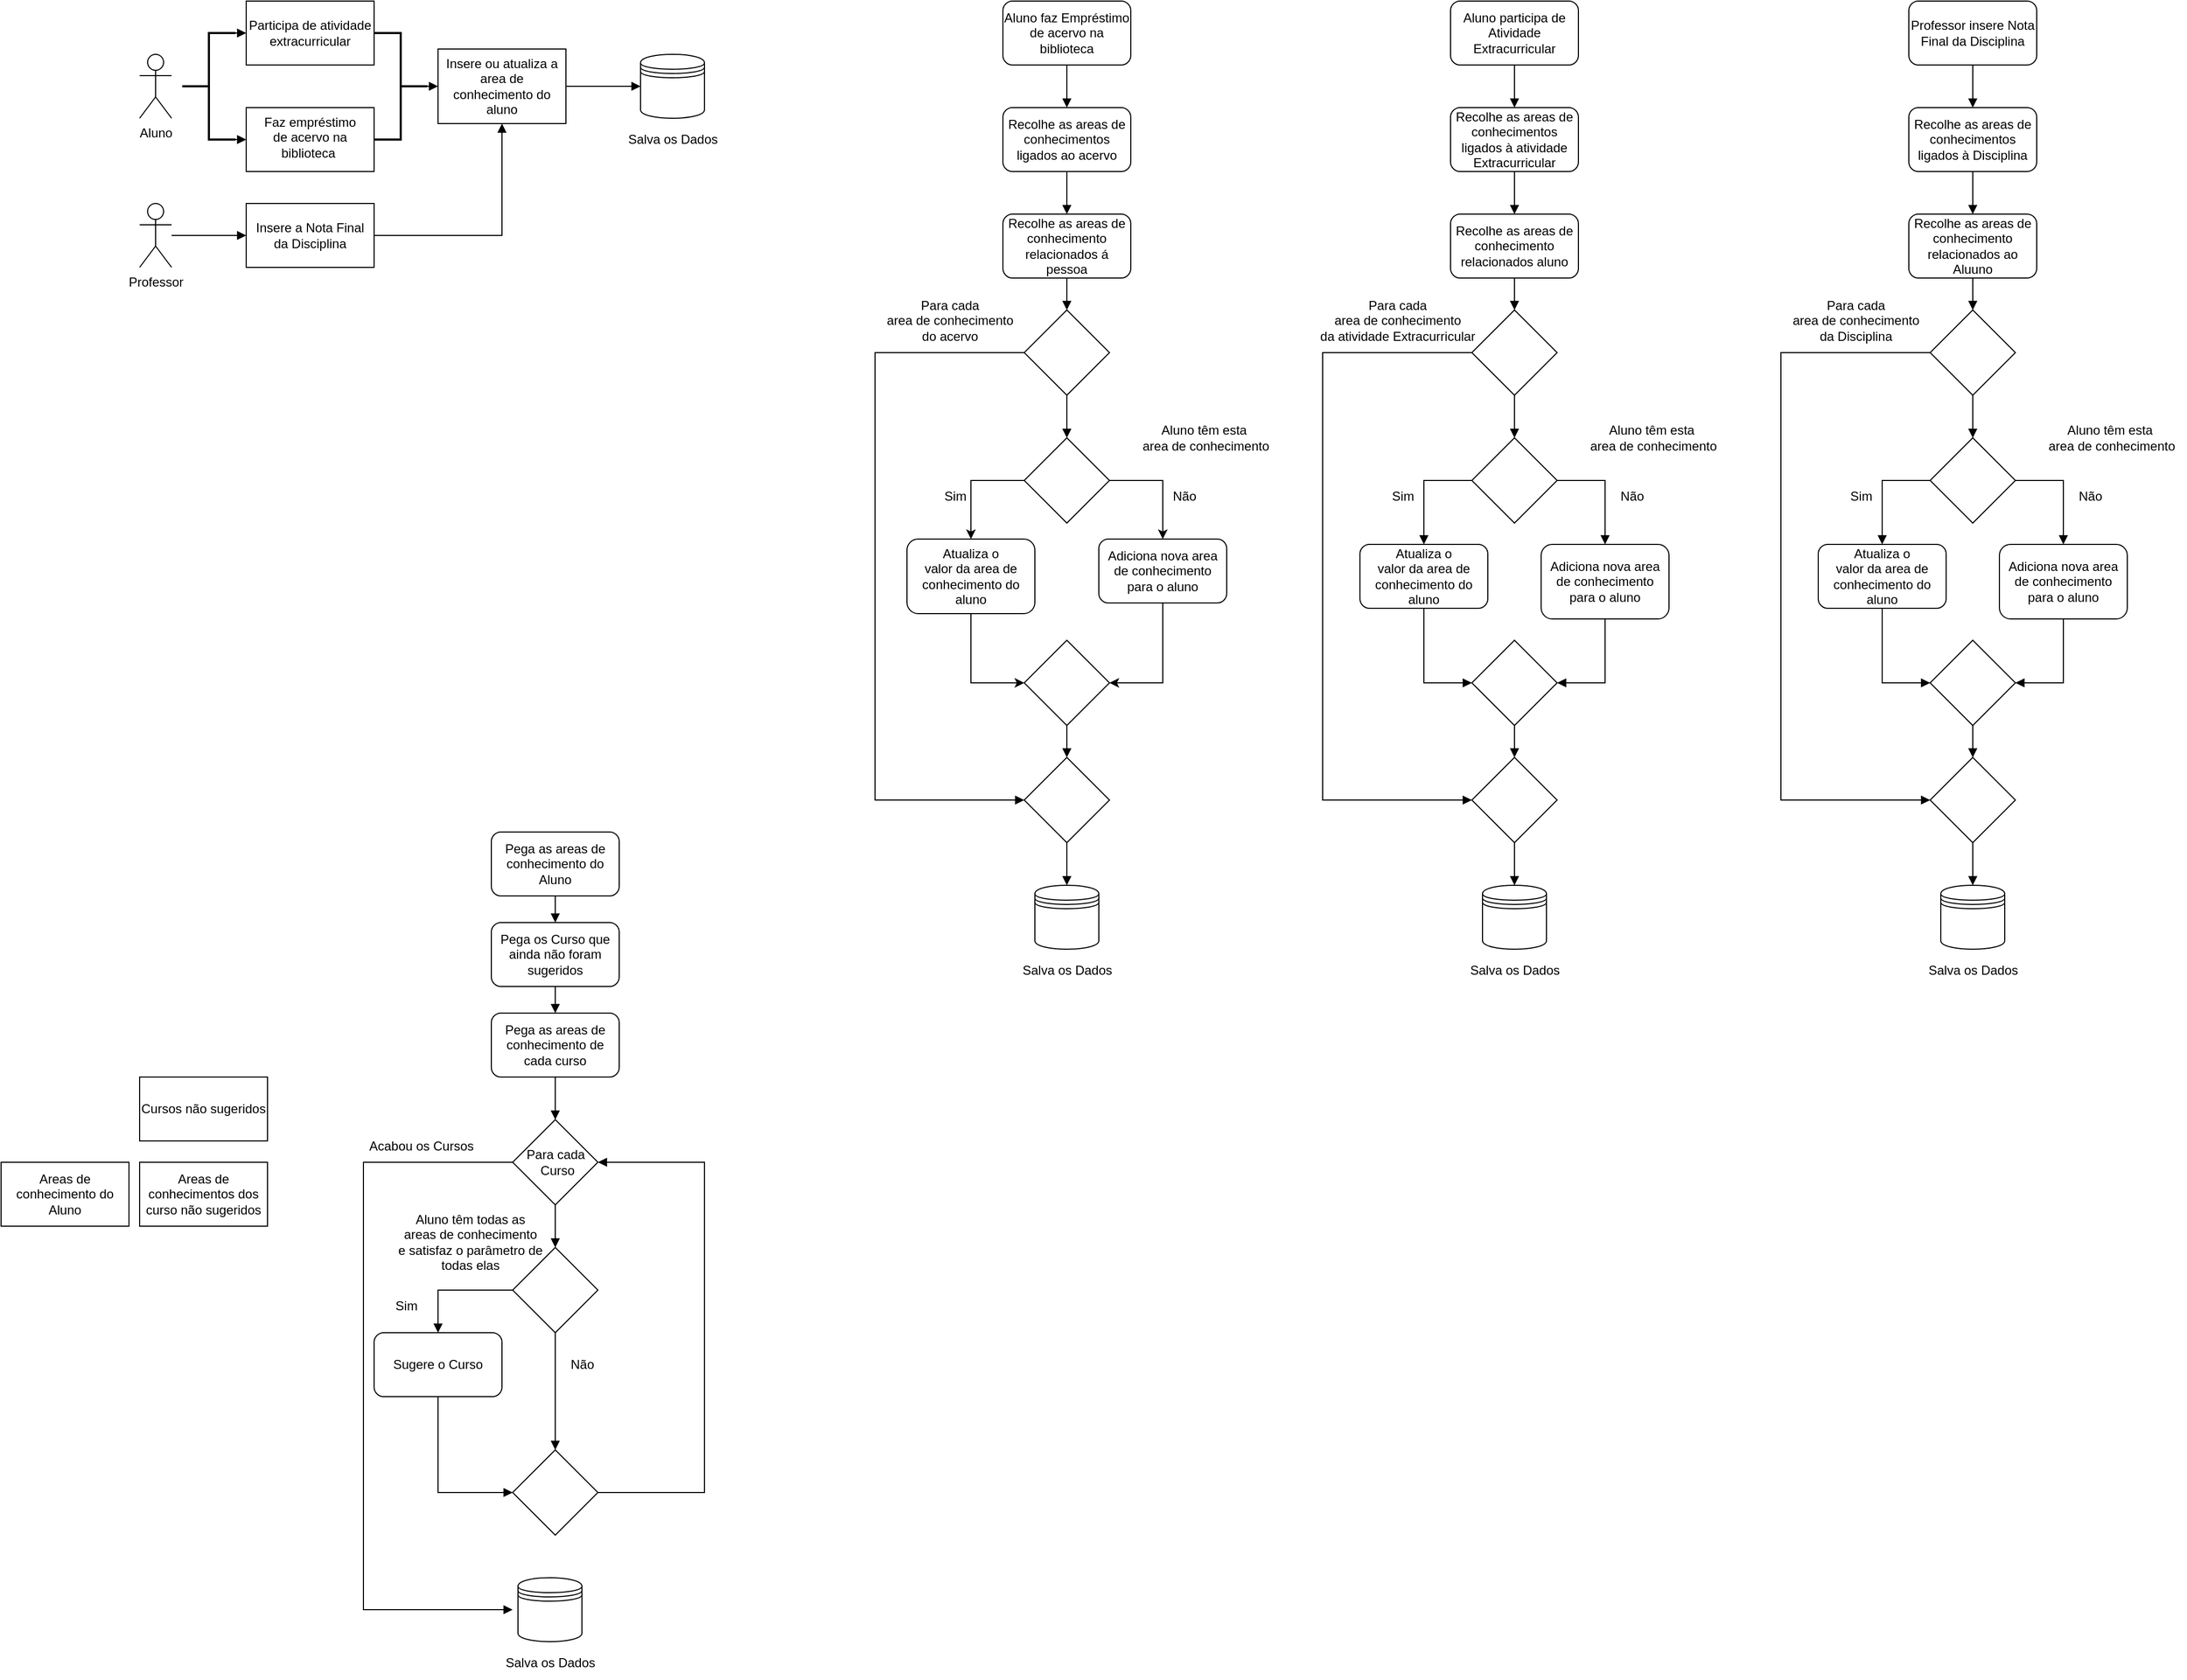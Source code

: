 <mxfile>
    <diagram id="rzg-vjQJwhZj6rRHWxw_" name="Página-1">
        <mxGraphModel dx="417" dy="337" grid="1" gridSize="10" guides="1" tooltips="1" connect="1" arrows="1" fold="1" page="1" pageScale="1" pageWidth="827" pageHeight="1169" math="0" shadow="0">
            <root>
                <mxCell id="0"/>
                <mxCell id="1" parent="0"/>
                <mxCell id="vziRtmhwTlt3JqjCVBa--1" value="Aluno" style="shape=umlActor;verticalLabelPosition=bottom;verticalAlign=top;html=1;outlineConnect=0;" parent="1" vertex="1">
                    <mxGeometry x="150" y="80" width="30" height="60" as="geometry"/>
                </mxCell>
                <mxCell id="vziRtmhwTlt3JqjCVBa--6" value="Faz empréstimo&lt;br&gt;de acervo na&lt;br&gt;biblioteca&amp;nbsp;" style="whiteSpace=wrap;html=1;verticalAlign=top;" parent="1" vertex="1">
                    <mxGeometry x="250" y="130" width="120" height="60" as="geometry"/>
                </mxCell>
                <mxCell id="vziRtmhwTlt3JqjCVBa--30" style="edgeStyle=orthogonalEdgeStyle;rounded=0;sketch=0;jumpSize=6;orthogonalLoop=1;jettySize=auto;html=1;entryX=0;entryY=0.5;entryDx=0;entryDy=0;shadow=0;startArrow=none;startFill=0;endArrow=block;endFill=1;" parent="1" source="vziRtmhwTlt3JqjCVBa--9" target="vziRtmhwTlt3JqjCVBa--29" edge="1">
                    <mxGeometry relative="1" as="geometry"/>
                </mxCell>
                <mxCell id="vziRtmhwTlt3JqjCVBa--9" value="Insere ou atualiza a area de conhecimento do aluno" style="whiteSpace=wrap;html=1;verticalAlign=top;" parent="1" vertex="1">
                    <mxGeometry x="430" y="75" width="120" height="70" as="geometry"/>
                </mxCell>
                <mxCell id="vziRtmhwTlt3JqjCVBa--12" value="Participa de atividade extracurricular" style="whiteSpace=wrap;html=1;" parent="1" vertex="1">
                    <mxGeometry x="250" y="30" width="120" height="60" as="geometry"/>
                </mxCell>
                <mxCell id="vziRtmhwTlt3JqjCVBa--23" style="edgeStyle=orthogonalEdgeStyle;rounded=0;sketch=0;jumpSize=6;orthogonalLoop=1;jettySize=auto;html=1;exitX=1;exitY=0;exitDx=0;exitDy=0;exitPerimeter=0;entryX=0;entryY=0.5;entryDx=0;entryDy=0;shadow=0;startArrow=none;startFill=0;endArrow=block;endFill=1;" parent="1" source="vziRtmhwTlt3JqjCVBa--15" target="vziRtmhwTlt3JqjCVBa--12" edge="1">
                    <mxGeometry relative="1" as="geometry"/>
                </mxCell>
                <mxCell id="vziRtmhwTlt3JqjCVBa--24" style="edgeStyle=orthogonalEdgeStyle;rounded=0;sketch=0;jumpSize=6;orthogonalLoop=1;jettySize=auto;html=1;exitX=1;exitY=1;exitDx=0;exitDy=0;exitPerimeter=0;entryX=0;entryY=0.5;entryDx=0;entryDy=0;shadow=0;startArrow=none;startFill=0;endArrow=block;endFill=1;" parent="1" source="vziRtmhwTlt3JqjCVBa--15" target="vziRtmhwTlt3JqjCVBa--6" edge="1">
                    <mxGeometry relative="1" as="geometry"/>
                </mxCell>
                <mxCell id="vziRtmhwTlt3JqjCVBa--15" value="" style="strokeWidth=2;html=1;shape=mxgraph.flowchart.annotation_2;align=left;labelPosition=right;pointerEvents=1;" parent="1" vertex="1">
                    <mxGeometry x="190" y="60" width="50" height="100" as="geometry"/>
                </mxCell>
                <mxCell id="vziRtmhwTlt3JqjCVBa--22" style="edgeStyle=orthogonalEdgeStyle;rounded=0;sketch=0;jumpSize=6;orthogonalLoop=1;jettySize=auto;html=1;entryX=0;entryY=0.5;entryDx=0;entryDy=0;shadow=0;startArrow=none;startFill=0;endArrow=block;endFill=1;" parent="1" source="vziRtmhwTlt3JqjCVBa--21" target="vziRtmhwTlt3JqjCVBa--9" edge="1">
                    <mxGeometry relative="1" as="geometry">
                        <Array as="points">
                            <mxPoint x="420" y="110"/>
                            <mxPoint x="420" y="110"/>
                        </Array>
                    </mxGeometry>
                </mxCell>
                <mxCell id="vziRtmhwTlt3JqjCVBa--21" value="" style="strokeWidth=2;html=1;shape=mxgraph.flowchart.annotation_2;align=left;labelPosition=right;pointerEvents=1;direction=west;" parent="1" vertex="1">
                    <mxGeometry x="370" y="60" width="50" height="100" as="geometry"/>
                </mxCell>
                <mxCell id="vziRtmhwTlt3JqjCVBa--27" style="edgeStyle=orthogonalEdgeStyle;rounded=0;sketch=0;jumpSize=6;orthogonalLoop=1;jettySize=auto;html=1;entryX=0;entryY=0.5;entryDx=0;entryDy=0;shadow=0;startArrow=none;startFill=0;endArrow=block;endFill=1;" parent="1" source="vziRtmhwTlt3JqjCVBa--25" target="vziRtmhwTlt3JqjCVBa--26" edge="1">
                    <mxGeometry relative="1" as="geometry"/>
                </mxCell>
                <mxCell id="vziRtmhwTlt3JqjCVBa--25" value="Professor" style="shape=umlActor;verticalLabelPosition=bottom;verticalAlign=top;html=1;outlineConnect=0;" parent="1" vertex="1">
                    <mxGeometry x="150" y="220" width="30" height="60" as="geometry"/>
                </mxCell>
                <mxCell id="vziRtmhwTlt3JqjCVBa--28" style="edgeStyle=orthogonalEdgeStyle;rounded=0;sketch=0;jumpSize=6;orthogonalLoop=1;jettySize=auto;html=1;shadow=0;startArrow=none;startFill=0;endArrow=block;endFill=1;" parent="1" source="vziRtmhwTlt3JqjCVBa--26" target="vziRtmhwTlt3JqjCVBa--9" edge="1">
                    <mxGeometry relative="1" as="geometry"/>
                </mxCell>
                <mxCell id="vziRtmhwTlt3JqjCVBa--26" value="Insere a Nota Final da Disciplina" style="whiteSpace=wrap;html=1;" parent="1" vertex="1">
                    <mxGeometry x="250" y="220" width="120" height="60" as="geometry"/>
                </mxCell>
                <mxCell id="vziRtmhwTlt3JqjCVBa--29" value="" style="shape=datastore;whiteSpace=wrap;html=1;" parent="1" vertex="1">
                    <mxGeometry x="620" y="80" width="60" height="60" as="geometry"/>
                </mxCell>
                <mxCell id="vziRtmhwTlt3JqjCVBa--31" value="Salva os Dados" style="text;html=1;align=center;verticalAlign=middle;resizable=0;points=[];autosize=1;strokeColor=none;fillColor=none;" parent="1" vertex="1">
                    <mxGeometry x="595" y="145" width="110" height="30" as="geometry"/>
                </mxCell>
                <mxCell id="3" style="edgeStyle=none;html=1;entryX=0.5;entryY=0;entryDx=0;entryDy=0;rounded=0;" edge="1" parent="1" source="vziRtmhwTlt3JqjCVBa--36" target="vziRtmhwTlt3JqjCVBa--105">
                    <mxGeometry relative="1" as="geometry">
                        <Array as="points">
                            <mxPoint x="1110" y="480"/>
                        </Array>
                    </mxGeometry>
                </mxCell>
                <mxCell id="5" style="edgeStyle=orthogonalEdgeStyle;rounded=0;html=1;entryX=0.5;entryY=0;entryDx=0;entryDy=0;strokeColor=default;" edge="1" parent="1" source="vziRtmhwTlt3JqjCVBa--36" target="2">
                    <mxGeometry relative="1" as="geometry">
                        <Array as="points">
                            <mxPoint x="930" y="480"/>
                        </Array>
                    </mxGeometry>
                </mxCell>
                <mxCell id="vziRtmhwTlt3JqjCVBa--36" value="" style="rhombus;whiteSpace=wrap;html=1;" parent="1" vertex="1">
                    <mxGeometry x="980" y="440" width="80" height="80" as="geometry"/>
                </mxCell>
                <mxCell id="vziRtmhwTlt3JqjCVBa--43" value="Aluno têm esta&amp;nbsp;&lt;br&gt;area de conhecimento" style="text;html=1;align=center;verticalAlign=middle;resizable=0;points=[];autosize=1;strokeColor=none;fillColor=none;" parent="1" vertex="1">
                    <mxGeometry x="1080" y="420" width="140" height="40" as="geometry"/>
                </mxCell>
                <mxCell id="vziRtmhwTlt3JqjCVBa--111" style="edgeStyle=orthogonalEdgeStyle;rounded=0;sketch=0;jumpSize=6;orthogonalLoop=1;jettySize=auto;html=1;entryX=0.5;entryY=0;entryDx=0;entryDy=0;shadow=0;startArrow=none;startFill=0;endArrow=block;endFill=1;" parent="1" source="vziRtmhwTlt3JqjCVBa--44" target="vziRtmhwTlt3JqjCVBa--110" edge="1">
                    <mxGeometry relative="1" as="geometry"/>
                </mxCell>
                <mxCell id="vziRtmhwTlt3JqjCVBa--44" value="" style="rhombus;whiteSpace=wrap;html=1;" parent="1" vertex="1">
                    <mxGeometry x="980" y="630" width="80" height="80" as="geometry"/>
                </mxCell>
                <mxCell id="vziRtmhwTlt3JqjCVBa--113" style="edgeStyle=orthogonalEdgeStyle;rounded=0;sketch=0;jumpSize=6;orthogonalLoop=1;jettySize=auto;html=1;entryX=0.5;entryY=0;entryDx=0;entryDy=0;shadow=0;startArrow=none;startFill=0;endArrow=block;endFill=1;" parent="1" source="vziRtmhwTlt3JqjCVBa--98" target="vziRtmhwTlt3JqjCVBa--99" edge="1">
                    <mxGeometry relative="1" as="geometry"/>
                </mxCell>
                <mxCell id="vziRtmhwTlt3JqjCVBa--98" value="Aluno faz Empréstimo de acervo na biblioteca" style="rounded=1;whiteSpace=wrap;html=1;" parent="1" vertex="1">
                    <mxGeometry x="960" y="30" width="120" height="60" as="geometry"/>
                </mxCell>
                <mxCell id="vziRtmhwTlt3JqjCVBa--114" style="edgeStyle=orthogonalEdgeStyle;rounded=0;sketch=0;jumpSize=6;orthogonalLoop=1;jettySize=auto;html=1;entryX=0.5;entryY=0;entryDx=0;entryDy=0;shadow=0;startArrow=none;startFill=0;endArrow=block;endFill=1;" parent="1" source="vziRtmhwTlt3JqjCVBa--99" target="vziRtmhwTlt3JqjCVBa--100" edge="1">
                    <mxGeometry relative="1" as="geometry"/>
                </mxCell>
                <mxCell id="vziRtmhwTlt3JqjCVBa--99" value="Recolhe as areas de conhecimentos ligados ao acervo" style="rounded=1;whiteSpace=wrap;html=1;" parent="1" vertex="1">
                    <mxGeometry x="960" y="130" width="120" height="60" as="geometry"/>
                </mxCell>
                <mxCell id="vziRtmhwTlt3JqjCVBa--115" style="edgeStyle=orthogonalEdgeStyle;rounded=0;sketch=0;jumpSize=6;orthogonalLoop=1;jettySize=auto;html=1;shadow=0;startArrow=none;startFill=0;endArrow=block;endFill=1;" parent="1" source="vziRtmhwTlt3JqjCVBa--100" target="vziRtmhwTlt3JqjCVBa--101" edge="1">
                    <mxGeometry relative="1" as="geometry"/>
                </mxCell>
                <mxCell id="vziRtmhwTlt3JqjCVBa--100" value="Recolhe as areas de conhecimento relacionados á pessoa" style="rounded=1;whiteSpace=wrap;html=1;" parent="1" vertex="1">
                    <mxGeometry x="960" y="230" width="120" height="60" as="geometry"/>
                </mxCell>
                <mxCell id="vziRtmhwTlt3JqjCVBa--109" style="edgeStyle=orthogonalEdgeStyle;rounded=0;sketch=0;jumpSize=6;orthogonalLoop=1;jettySize=auto;html=1;entryX=0.5;entryY=0;entryDx=0;entryDy=0;shadow=0;startArrow=none;startFill=0;endArrow=block;endFill=1;" parent="1" source="vziRtmhwTlt3JqjCVBa--101" target="vziRtmhwTlt3JqjCVBa--36" edge="1">
                    <mxGeometry relative="1" as="geometry"/>
                </mxCell>
                <mxCell id="vziRtmhwTlt3JqjCVBa--112" style="edgeStyle=orthogonalEdgeStyle;rounded=0;sketch=0;jumpSize=6;orthogonalLoop=1;jettySize=auto;html=1;exitX=1;exitY=0.5;exitDx=0;exitDy=0;entryX=0;entryY=0.5;entryDx=0;entryDy=0;shadow=0;startArrow=none;startFill=0;endArrow=block;endFill=1;" parent="1" source="vziRtmhwTlt3JqjCVBa--101" target="vziRtmhwTlt3JqjCVBa--110" edge="1">
                    <mxGeometry relative="1" as="geometry">
                        <Array as="points">
                            <mxPoint x="840" y="360"/>
                            <mxPoint x="840" y="780"/>
                        </Array>
                    </mxGeometry>
                </mxCell>
                <mxCell id="vziRtmhwTlt3JqjCVBa--101" value="" style="rhombus;whiteSpace=wrap;html=1;" parent="1" vertex="1">
                    <mxGeometry x="980" y="320" width="80" height="80" as="geometry"/>
                </mxCell>
                <mxCell id="vziRtmhwTlt3JqjCVBa--102" value="Para cada &lt;br&gt;area de conhecimento &lt;br&gt;do acervo" style="text;html=1;align=center;verticalAlign=middle;resizable=0;points=[];autosize=1;strokeColor=none;fillColor=none;" parent="1" vertex="1">
                    <mxGeometry x="840" y="300" width="140" height="60" as="geometry"/>
                </mxCell>
                <mxCell id="vziRtmhwTlt3JqjCVBa--103" value="Sim" style="text;html=1;align=center;verticalAlign=middle;resizable=0;points=[];autosize=1;strokeColor=none;fillColor=none;" parent="1" vertex="1">
                    <mxGeometry x="895" y="480" width="40" height="30" as="geometry"/>
                </mxCell>
                <mxCell id="vziRtmhwTlt3JqjCVBa--104" value="Não" style="text;html=1;align=center;verticalAlign=middle;resizable=0;points=[];autosize=1;strokeColor=none;fillColor=none;" parent="1" vertex="1">
                    <mxGeometry x="1105" y="480" width="50" height="30" as="geometry"/>
                </mxCell>
                <mxCell id="7" style="edgeStyle=orthogonalEdgeStyle;rounded=0;html=1;entryX=1;entryY=0.5;entryDx=0;entryDy=0;strokeColor=default;" edge="1" parent="1" source="vziRtmhwTlt3JqjCVBa--105" target="vziRtmhwTlt3JqjCVBa--44">
                    <mxGeometry relative="1" as="geometry"/>
                </mxCell>
                <mxCell id="vziRtmhwTlt3JqjCVBa--105" value="Adiciona nova area de conhecimento para o aluno" style="rounded=1;whiteSpace=wrap;html=1;" parent="1" vertex="1">
                    <mxGeometry x="1050" y="535" width="120" height="60" as="geometry"/>
                </mxCell>
                <mxCell id="vziRtmhwTlt3JqjCVBa--213" style="edgeStyle=orthogonalEdgeStyle;rounded=0;sketch=0;jumpSize=6;orthogonalLoop=1;jettySize=auto;html=1;entryX=0.5;entryY=0;entryDx=0;entryDy=0;shadow=0;startArrow=none;startFill=0;endArrow=block;endFill=1;" parent="1" source="vziRtmhwTlt3JqjCVBa--110" target="vziRtmhwTlt3JqjCVBa--205" edge="1">
                    <mxGeometry relative="1" as="geometry"/>
                </mxCell>
                <mxCell id="vziRtmhwTlt3JqjCVBa--110" value="" style="rhombus;whiteSpace=wrap;html=1;" parent="1" vertex="1">
                    <mxGeometry x="980" y="740" width="80" height="80" as="geometry"/>
                </mxCell>
                <mxCell id="vziRtmhwTlt3JqjCVBa--118" style="edgeStyle=orthogonalEdgeStyle;rounded=0;sketch=0;jumpSize=6;orthogonalLoop=1;jettySize=auto;html=1;entryX=0.5;entryY=0;entryDx=0;entryDy=0;shadow=0;startArrow=none;startFill=0;endArrow=block;endFill=1;" parent="1" source="vziRtmhwTlt3JqjCVBa--120" target="vziRtmhwTlt3JqjCVBa--137" edge="1">
                    <mxGeometry relative="1" as="geometry">
                        <mxPoint x="1355" y="540" as="targetPoint"/>
                        <Array as="points">
                            <mxPoint x="1355" y="480"/>
                        </Array>
                    </mxGeometry>
                </mxCell>
                <mxCell id="vziRtmhwTlt3JqjCVBa--119" style="edgeStyle=orthogonalEdgeStyle;rounded=0;sketch=0;jumpSize=6;orthogonalLoop=1;jettySize=auto;html=1;entryX=0.5;entryY=0;entryDx=0;entryDy=0;shadow=0;startArrow=none;startFill=0;endArrow=block;endFill=1;" parent="1" source="vziRtmhwTlt3JqjCVBa--120" target="vziRtmhwTlt3JqjCVBa--139" edge="1">
                    <mxGeometry relative="1" as="geometry">
                        <mxPoint x="1525" y="540" as="targetPoint"/>
                        <Array as="points">
                            <mxPoint x="1525" y="480"/>
                        </Array>
                    </mxGeometry>
                </mxCell>
                <mxCell id="vziRtmhwTlt3JqjCVBa--120" value="" style="rhombus;whiteSpace=wrap;html=1;" parent="1" vertex="1">
                    <mxGeometry x="1400" y="440" width="80" height="80" as="geometry"/>
                </mxCell>
                <mxCell id="vziRtmhwTlt3JqjCVBa--121" value="Aluno têm esta&amp;nbsp;&lt;br&gt;area de conhecimento" style="text;html=1;align=center;verticalAlign=middle;resizable=0;points=[];autosize=1;strokeColor=none;fillColor=none;" parent="1" vertex="1">
                    <mxGeometry x="1500" y="420" width="140" height="40" as="geometry"/>
                </mxCell>
                <mxCell id="vziRtmhwTlt3JqjCVBa--122" style="edgeStyle=orthogonalEdgeStyle;rounded=0;sketch=0;jumpSize=6;orthogonalLoop=1;jettySize=auto;html=1;entryX=0.5;entryY=0;entryDx=0;entryDy=0;shadow=0;startArrow=none;startFill=0;endArrow=block;endFill=1;" parent="1" source="vziRtmhwTlt3JqjCVBa--123" target="vziRtmhwTlt3JqjCVBa--141" edge="1">
                    <mxGeometry relative="1" as="geometry"/>
                </mxCell>
                <mxCell id="vziRtmhwTlt3JqjCVBa--123" value="" style="rhombus;whiteSpace=wrap;html=1;" parent="1" vertex="1">
                    <mxGeometry x="1400" y="630" width="80" height="80" as="geometry"/>
                </mxCell>
                <mxCell id="vziRtmhwTlt3JqjCVBa--124" style="edgeStyle=orthogonalEdgeStyle;rounded=0;sketch=0;jumpSize=6;orthogonalLoop=1;jettySize=auto;html=1;entryX=0.5;entryY=0;entryDx=0;entryDy=0;shadow=0;startArrow=none;startFill=0;endArrow=block;endFill=1;" parent="1" source="vziRtmhwTlt3JqjCVBa--125" target="vziRtmhwTlt3JqjCVBa--127" edge="1">
                    <mxGeometry relative="1" as="geometry"/>
                </mxCell>
                <mxCell id="vziRtmhwTlt3JqjCVBa--125" value="Aluno participa de Atividade Extracurricular" style="rounded=1;whiteSpace=wrap;html=1;" parent="1" vertex="1">
                    <mxGeometry x="1380" y="30" width="120" height="60" as="geometry"/>
                </mxCell>
                <mxCell id="vziRtmhwTlt3JqjCVBa--126" style="edgeStyle=orthogonalEdgeStyle;rounded=0;sketch=0;jumpSize=6;orthogonalLoop=1;jettySize=auto;html=1;entryX=0.5;entryY=0;entryDx=0;entryDy=0;shadow=0;startArrow=none;startFill=0;endArrow=block;endFill=1;" parent="1" source="vziRtmhwTlt3JqjCVBa--127" target="vziRtmhwTlt3JqjCVBa--129" edge="1">
                    <mxGeometry relative="1" as="geometry"/>
                </mxCell>
                <mxCell id="vziRtmhwTlt3JqjCVBa--127" value="Recolhe as areas de conhecimentos ligados à atividade Extracurricular" style="rounded=1;whiteSpace=wrap;html=1;" parent="1" vertex="1">
                    <mxGeometry x="1380" y="130" width="120" height="60" as="geometry"/>
                </mxCell>
                <mxCell id="vziRtmhwTlt3JqjCVBa--128" style="edgeStyle=orthogonalEdgeStyle;rounded=0;sketch=0;jumpSize=6;orthogonalLoop=1;jettySize=auto;html=1;shadow=0;startArrow=none;startFill=0;endArrow=block;endFill=1;" parent="1" source="vziRtmhwTlt3JqjCVBa--129" target="vziRtmhwTlt3JqjCVBa--132" edge="1">
                    <mxGeometry relative="1" as="geometry"/>
                </mxCell>
                <mxCell id="vziRtmhwTlt3JqjCVBa--129" value="Recolhe as areas de conhecimento relacionados aluno" style="rounded=1;whiteSpace=wrap;html=1;" parent="1" vertex="1">
                    <mxGeometry x="1380" y="230" width="120" height="60" as="geometry"/>
                </mxCell>
                <mxCell id="vziRtmhwTlt3JqjCVBa--130" style="edgeStyle=orthogonalEdgeStyle;rounded=0;sketch=0;jumpSize=6;orthogonalLoop=1;jettySize=auto;html=1;entryX=0.5;entryY=0;entryDx=0;entryDy=0;shadow=0;startArrow=none;startFill=0;endArrow=block;endFill=1;" parent="1" source="vziRtmhwTlt3JqjCVBa--132" target="vziRtmhwTlt3JqjCVBa--120" edge="1">
                    <mxGeometry relative="1" as="geometry"/>
                </mxCell>
                <mxCell id="vziRtmhwTlt3JqjCVBa--131" style="edgeStyle=orthogonalEdgeStyle;rounded=0;sketch=0;jumpSize=6;orthogonalLoop=1;jettySize=auto;html=1;exitX=1;exitY=0.5;exitDx=0;exitDy=0;entryX=0;entryY=0.5;entryDx=0;entryDy=0;shadow=0;startArrow=none;startFill=0;endArrow=block;endFill=1;" parent="1" source="vziRtmhwTlt3JqjCVBa--132" target="vziRtmhwTlt3JqjCVBa--141" edge="1">
                    <mxGeometry relative="1" as="geometry">
                        <Array as="points">
                            <mxPoint x="1260" y="360"/>
                            <mxPoint x="1260" y="780"/>
                        </Array>
                    </mxGeometry>
                </mxCell>
                <mxCell id="vziRtmhwTlt3JqjCVBa--132" value="" style="rhombus;whiteSpace=wrap;html=1;" parent="1" vertex="1">
                    <mxGeometry x="1400" y="320" width="80" height="80" as="geometry"/>
                </mxCell>
                <mxCell id="vziRtmhwTlt3JqjCVBa--133" value="Para cada &lt;br&gt;area de conhecimento &lt;br&gt;da atividade Extracurricular" style="text;html=1;align=center;verticalAlign=middle;resizable=0;points=[];autosize=1;strokeColor=none;fillColor=none;" parent="1" vertex="1">
                    <mxGeometry x="1245" y="300" width="170" height="60" as="geometry"/>
                </mxCell>
                <mxCell id="vziRtmhwTlt3JqjCVBa--134" value="Sim" style="text;html=1;align=center;verticalAlign=middle;resizable=0;points=[];autosize=1;strokeColor=none;fillColor=none;" parent="1" vertex="1">
                    <mxGeometry x="1315" y="480" width="40" height="30" as="geometry"/>
                </mxCell>
                <mxCell id="vziRtmhwTlt3JqjCVBa--135" value="Não" style="text;html=1;align=center;verticalAlign=middle;resizable=0;points=[];autosize=1;strokeColor=none;fillColor=none;" parent="1" vertex="1">
                    <mxGeometry x="1525" y="480" width="50" height="30" as="geometry"/>
                </mxCell>
                <mxCell id="vziRtmhwTlt3JqjCVBa--136" style="edgeStyle=orthogonalEdgeStyle;rounded=0;sketch=0;jumpSize=6;orthogonalLoop=1;jettySize=auto;html=1;entryX=0;entryY=0.5;entryDx=0;entryDy=0;shadow=0;startArrow=none;startFill=0;endArrow=block;endFill=1;" parent="1" source="vziRtmhwTlt3JqjCVBa--137" target="vziRtmhwTlt3JqjCVBa--123" edge="1">
                    <mxGeometry relative="1" as="geometry"/>
                </mxCell>
                <mxCell id="vziRtmhwTlt3JqjCVBa--137" value="Atualiza o&lt;br style=&quot;border-color: var(--border-color);&quot;&gt;valor da area de conhecimento do aluno" style="rounded=1;whiteSpace=wrap;html=1;" parent="1" vertex="1">
                    <mxGeometry x="1295" y="540" width="120" height="60" as="geometry"/>
                </mxCell>
                <mxCell id="vziRtmhwTlt3JqjCVBa--138" style="edgeStyle=orthogonalEdgeStyle;rounded=0;sketch=0;jumpSize=6;orthogonalLoop=1;jettySize=auto;html=1;exitX=0.5;exitY=1;exitDx=0;exitDy=0;entryX=1;entryY=0.5;entryDx=0;entryDy=0;shadow=0;startArrow=none;startFill=0;endArrow=block;endFill=1;" parent="1" source="vziRtmhwTlt3JqjCVBa--139" target="vziRtmhwTlt3JqjCVBa--123" edge="1">
                    <mxGeometry relative="1" as="geometry"/>
                </mxCell>
                <mxCell id="vziRtmhwTlt3JqjCVBa--139" value="Adiciona nova area de conhecimento para o aluno" style="rounded=1;whiteSpace=wrap;html=1;" parent="1" vertex="1">
                    <mxGeometry x="1465" y="540" width="120" height="70" as="geometry"/>
                </mxCell>
                <mxCell id="vziRtmhwTlt3JqjCVBa--215" style="edgeStyle=orthogonalEdgeStyle;rounded=0;sketch=0;jumpSize=6;orthogonalLoop=1;jettySize=auto;html=1;exitX=0.5;exitY=1;exitDx=0;exitDy=0;entryX=0.5;entryY=0;entryDx=0;entryDy=0;shadow=0;startArrow=none;startFill=0;endArrow=block;endFill=1;" parent="1" source="vziRtmhwTlt3JqjCVBa--141" target="vziRtmhwTlt3JqjCVBa--207" edge="1">
                    <mxGeometry relative="1" as="geometry"/>
                </mxCell>
                <mxCell id="vziRtmhwTlt3JqjCVBa--141" value="" style="rhombus;whiteSpace=wrap;html=1;" parent="1" vertex="1">
                    <mxGeometry x="1400" y="740" width="80" height="80" as="geometry"/>
                </mxCell>
                <mxCell id="vziRtmhwTlt3JqjCVBa--143" style="edgeStyle=orthogonalEdgeStyle;rounded=0;sketch=0;jumpSize=6;orthogonalLoop=1;jettySize=auto;html=1;entryX=0.5;entryY=0;entryDx=0;entryDy=0;shadow=0;startArrow=none;startFill=0;endArrow=block;endFill=1;" parent="1" source="vziRtmhwTlt3JqjCVBa--145" target="vziRtmhwTlt3JqjCVBa--162" edge="1">
                    <mxGeometry relative="1" as="geometry">
                        <mxPoint x="1785" y="540" as="targetPoint"/>
                        <Array as="points">
                            <mxPoint x="1785" y="480"/>
                        </Array>
                    </mxGeometry>
                </mxCell>
                <mxCell id="vziRtmhwTlt3JqjCVBa--144" style="edgeStyle=orthogonalEdgeStyle;rounded=0;sketch=0;jumpSize=6;orthogonalLoop=1;jettySize=auto;html=1;entryX=0.5;entryY=0;entryDx=0;entryDy=0;shadow=0;startArrow=none;startFill=0;endArrow=block;endFill=1;" parent="1" source="vziRtmhwTlt3JqjCVBa--145" target="vziRtmhwTlt3JqjCVBa--164" edge="1">
                    <mxGeometry relative="1" as="geometry">
                        <mxPoint x="1955" y="540" as="targetPoint"/>
                        <Array as="points">
                            <mxPoint x="1955" y="480"/>
                        </Array>
                    </mxGeometry>
                </mxCell>
                <mxCell id="vziRtmhwTlt3JqjCVBa--145" value="" style="rhombus;whiteSpace=wrap;html=1;" parent="1" vertex="1">
                    <mxGeometry x="1830" y="440" width="80" height="80" as="geometry"/>
                </mxCell>
                <mxCell id="vziRtmhwTlt3JqjCVBa--146" value="Aluno têm esta&amp;nbsp;&lt;br&gt;area de conhecimento" style="text;html=1;align=center;verticalAlign=middle;resizable=0;points=[];autosize=1;strokeColor=none;fillColor=none;" parent="1" vertex="1">
                    <mxGeometry x="1930" y="420" width="140" height="40" as="geometry"/>
                </mxCell>
                <mxCell id="vziRtmhwTlt3JqjCVBa--147" style="edgeStyle=orthogonalEdgeStyle;rounded=0;sketch=0;jumpSize=6;orthogonalLoop=1;jettySize=auto;html=1;entryX=0.5;entryY=0;entryDx=0;entryDy=0;shadow=0;startArrow=none;startFill=0;endArrow=block;endFill=1;" parent="1" source="vziRtmhwTlt3JqjCVBa--148" target="vziRtmhwTlt3JqjCVBa--166" edge="1">
                    <mxGeometry relative="1" as="geometry"/>
                </mxCell>
                <mxCell id="vziRtmhwTlt3JqjCVBa--148" value="" style="rhombus;whiteSpace=wrap;html=1;" parent="1" vertex="1">
                    <mxGeometry x="1830" y="630" width="80" height="80" as="geometry"/>
                </mxCell>
                <mxCell id="vziRtmhwTlt3JqjCVBa--149" style="edgeStyle=orthogonalEdgeStyle;rounded=0;sketch=0;jumpSize=6;orthogonalLoop=1;jettySize=auto;html=1;entryX=0.5;entryY=0;entryDx=0;entryDy=0;shadow=0;startArrow=none;startFill=0;endArrow=block;endFill=1;" parent="1" source="vziRtmhwTlt3JqjCVBa--150" target="vziRtmhwTlt3JqjCVBa--152" edge="1">
                    <mxGeometry relative="1" as="geometry"/>
                </mxCell>
                <mxCell id="vziRtmhwTlt3JqjCVBa--150" value="Professor insere Nota Final da Disciplina" style="rounded=1;whiteSpace=wrap;html=1;" parent="1" vertex="1">
                    <mxGeometry x="1810" y="30" width="120" height="60" as="geometry"/>
                </mxCell>
                <mxCell id="vziRtmhwTlt3JqjCVBa--151" style="edgeStyle=orthogonalEdgeStyle;rounded=0;sketch=0;jumpSize=6;orthogonalLoop=1;jettySize=auto;html=1;entryX=0.5;entryY=0;entryDx=0;entryDy=0;shadow=0;startArrow=none;startFill=0;endArrow=block;endFill=1;" parent="1" source="vziRtmhwTlt3JqjCVBa--152" target="vziRtmhwTlt3JqjCVBa--154" edge="1">
                    <mxGeometry relative="1" as="geometry"/>
                </mxCell>
                <mxCell id="vziRtmhwTlt3JqjCVBa--152" value="Recolhe as areas de conhecimentos ligados à Disciplina" style="rounded=1;whiteSpace=wrap;html=1;" parent="1" vertex="1">
                    <mxGeometry x="1810" y="130" width="120" height="60" as="geometry"/>
                </mxCell>
                <mxCell id="vziRtmhwTlt3JqjCVBa--153" style="edgeStyle=orthogonalEdgeStyle;rounded=0;sketch=0;jumpSize=6;orthogonalLoop=1;jettySize=auto;html=1;shadow=0;startArrow=none;startFill=0;endArrow=block;endFill=1;" parent="1" source="vziRtmhwTlt3JqjCVBa--154" target="vziRtmhwTlt3JqjCVBa--157" edge="1">
                    <mxGeometry relative="1" as="geometry"/>
                </mxCell>
                <mxCell id="vziRtmhwTlt3JqjCVBa--154" value="Recolhe as areas de conhecimento relacionados ao Aluuno" style="rounded=1;whiteSpace=wrap;html=1;" parent="1" vertex="1">
                    <mxGeometry x="1810" y="230" width="120" height="60" as="geometry"/>
                </mxCell>
                <mxCell id="vziRtmhwTlt3JqjCVBa--155" style="edgeStyle=orthogonalEdgeStyle;rounded=0;sketch=0;jumpSize=6;orthogonalLoop=1;jettySize=auto;html=1;entryX=0.5;entryY=0;entryDx=0;entryDy=0;shadow=0;startArrow=none;startFill=0;endArrow=block;endFill=1;" parent="1" source="vziRtmhwTlt3JqjCVBa--157" target="vziRtmhwTlt3JqjCVBa--145" edge="1">
                    <mxGeometry relative="1" as="geometry"/>
                </mxCell>
                <mxCell id="vziRtmhwTlt3JqjCVBa--156" style="edgeStyle=orthogonalEdgeStyle;rounded=0;sketch=0;jumpSize=6;orthogonalLoop=1;jettySize=auto;html=1;exitX=1;exitY=0.5;exitDx=0;exitDy=0;entryX=0;entryY=0.5;entryDx=0;entryDy=0;shadow=0;startArrow=none;startFill=0;endArrow=block;endFill=1;" parent="1" source="vziRtmhwTlt3JqjCVBa--157" target="vziRtmhwTlt3JqjCVBa--166" edge="1">
                    <mxGeometry relative="1" as="geometry">
                        <Array as="points">
                            <mxPoint x="1690" y="360"/>
                            <mxPoint x="1690" y="780"/>
                        </Array>
                    </mxGeometry>
                </mxCell>
                <mxCell id="vziRtmhwTlt3JqjCVBa--157" value="" style="rhombus;whiteSpace=wrap;html=1;" parent="1" vertex="1">
                    <mxGeometry x="1830" y="320" width="80" height="80" as="geometry"/>
                </mxCell>
                <mxCell id="vziRtmhwTlt3JqjCVBa--158" value="Para cada &lt;br&gt;area de conhecimento &lt;br&gt;da Disciplina" style="text;html=1;align=center;verticalAlign=middle;resizable=0;points=[];autosize=1;strokeColor=none;fillColor=none;" parent="1" vertex="1">
                    <mxGeometry x="1690" y="300" width="140" height="60" as="geometry"/>
                </mxCell>
                <mxCell id="vziRtmhwTlt3JqjCVBa--159" value="Sim" style="text;html=1;align=center;verticalAlign=middle;resizable=0;points=[];autosize=1;strokeColor=none;fillColor=none;" parent="1" vertex="1">
                    <mxGeometry x="1745" y="480" width="40" height="30" as="geometry"/>
                </mxCell>
                <mxCell id="vziRtmhwTlt3JqjCVBa--160" value="Não" style="text;html=1;align=center;verticalAlign=middle;resizable=0;points=[];autosize=1;strokeColor=none;fillColor=none;" parent="1" vertex="1">
                    <mxGeometry x="1955" y="480" width="50" height="30" as="geometry"/>
                </mxCell>
                <mxCell id="vziRtmhwTlt3JqjCVBa--161" style="edgeStyle=orthogonalEdgeStyle;rounded=0;sketch=0;jumpSize=6;orthogonalLoop=1;jettySize=auto;html=1;entryX=0;entryY=0.5;entryDx=0;entryDy=0;shadow=0;startArrow=none;startFill=0;endArrow=block;endFill=1;" parent="1" source="vziRtmhwTlt3JqjCVBa--162" target="vziRtmhwTlt3JqjCVBa--148" edge="1">
                    <mxGeometry relative="1" as="geometry"/>
                </mxCell>
                <mxCell id="vziRtmhwTlt3JqjCVBa--162" value="Atualiza o&lt;br style=&quot;border-color: var(--border-color);&quot;&gt;valor da area de conhecimento do aluno" style="rounded=1;whiteSpace=wrap;html=1;" parent="1" vertex="1">
                    <mxGeometry x="1725" y="540" width="120" height="60" as="geometry"/>
                </mxCell>
                <mxCell id="vziRtmhwTlt3JqjCVBa--163" style="edgeStyle=orthogonalEdgeStyle;rounded=0;sketch=0;jumpSize=6;orthogonalLoop=1;jettySize=auto;html=1;exitX=0.5;exitY=1;exitDx=0;exitDy=0;entryX=1;entryY=0.5;entryDx=0;entryDy=0;shadow=0;startArrow=none;startFill=0;endArrow=block;endFill=1;" parent="1" source="vziRtmhwTlt3JqjCVBa--164" target="vziRtmhwTlt3JqjCVBa--148" edge="1">
                    <mxGeometry relative="1" as="geometry"/>
                </mxCell>
                <mxCell id="vziRtmhwTlt3JqjCVBa--164" value="Adiciona nova area de conhecimento para o aluno" style="rounded=1;whiteSpace=wrap;html=1;" parent="1" vertex="1">
                    <mxGeometry x="1895" y="540" width="120" height="70" as="geometry"/>
                </mxCell>
                <mxCell id="vziRtmhwTlt3JqjCVBa--216" style="edgeStyle=orthogonalEdgeStyle;rounded=0;sketch=0;jumpSize=6;orthogonalLoop=1;jettySize=auto;html=1;entryX=0.5;entryY=0;entryDx=0;entryDy=0;shadow=0;startArrow=none;startFill=0;endArrow=block;endFill=1;" parent="1" source="vziRtmhwTlt3JqjCVBa--166" target="vziRtmhwTlt3JqjCVBa--209" edge="1">
                    <mxGeometry relative="1" as="geometry"/>
                </mxCell>
                <mxCell id="vziRtmhwTlt3JqjCVBa--166" value="" style="rhombus;whiteSpace=wrap;html=1;" parent="1" vertex="1">
                    <mxGeometry x="1830" y="740" width="80" height="80" as="geometry"/>
                </mxCell>
                <mxCell id="vziRtmhwTlt3JqjCVBa--201" value="Areas de conhecimento do Aluno" style="rounded=0;whiteSpace=wrap;html=1;" parent="1" vertex="1">
                    <mxGeometry x="20" y="1120" width="120" height="60" as="geometry"/>
                </mxCell>
                <mxCell id="vziRtmhwTlt3JqjCVBa--202" value="Areas de conhecimentos dos curso não sugeridos" style="rounded=0;whiteSpace=wrap;html=1;" parent="1" vertex="1">
                    <mxGeometry x="150" y="1120" width="120" height="60" as="geometry"/>
                </mxCell>
                <mxCell id="vziRtmhwTlt3JqjCVBa--203" value="Cursos não sugeridos" style="rounded=0;whiteSpace=wrap;html=1;" parent="1" vertex="1">
                    <mxGeometry x="150" y="1040" width="120" height="60" as="geometry"/>
                </mxCell>
                <mxCell id="vziRtmhwTlt3JqjCVBa--220" style="edgeStyle=orthogonalEdgeStyle;rounded=0;sketch=0;jumpSize=6;orthogonalLoop=1;jettySize=auto;html=1;exitX=0;exitY=0.5;exitDx=0;exitDy=0;entryX=0.5;entryY=0;entryDx=0;entryDy=0;shadow=0;startArrow=none;startFill=0;endArrow=block;endFill=1;" parent="1" source="vziRtmhwTlt3JqjCVBa--204" target="vziRtmhwTlt3JqjCVBa--219" edge="1">
                    <mxGeometry relative="1" as="geometry"/>
                </mxCell>
                <mxCell id="vziRtmhwTlt3JqjCVBa--223" style="edgeStyle=orthogonalEdgeStyle;rounded=0;sketch=0;jumpSize=6;orthogonalLoop=1;jettySize=auto;html=1;entryX=0.5;entryY=0;entryDx=0;entryDy=0;shadow=0;startArrow=none;startFill=0;endArrow=block;endFill=1;" parent="1" source="vziRtmhwTlt3JqjCVBa--204" target="vziRtmhwTlt3JqjCVBa--217" edge="1">
                    <mxGeometry relative="1" as="geometry">
                        <Array as="points"/>
                    </mxGeometry>
                </mxCell>
                <mxCell id="vziRtmhwTlt3JqjCVBa--204" value="" style="rhombus;whiteSpace=wrap;html=1;" parent="1" vertex="1">
                    <mxGeometry x="500" y="1200" width="80" height="80" as="geometry"/>
                </mxCell>
                <mxCell id="vziRtmhwTlt3JqjCVBa--205" value="" style="shape=datastore;whiteSpace=wrap;html=1;" parent="1" vertex="1">
                    <mxGeometry x="990" y="860" width="60" height="60" as="geometry"/>
                </mxCell>
                <mxCell id="vziRtmhwTlt3JqjCVBa--206" value="Salva os Dados" style="text;html=1;align=center;verticalAlign=middle;resizable=0;points=[];autosize=1;strokeColor=none;fillColor=none;" parent="1" vertex="1">
                    <mxGeometry x="965" y="925" width="110" height="30" as="geometry"/>
                </mxCell>
                <mxCell id="vziRtmhwTlt3JqjCVBa--207" value="" style="shape=datastore;whiteSpace=wrap;html=1;" parent="1" vertex="1">
                    <mxGeometry x="1410" y="860" width="60" height="60" as="geometry"/>
                </mxCell>
                <mxCell id="vziRtmhwTlt3JqjCVBa--208" value="Salva os Dados" style="text;html=1;align=center;verticalAlign=middle;resizable=0;points=[];autosize=1;strokeColor=none;fillColor=none;" parent="1" vertex="1">
                    <mxGeometry x="1385" y="925" width="110" height="30" as="geometry"/>
                </mxCell>
                <mxCell id="vziRtmhwTlt3JqjCVBa--209" value="" style="shape=datastore;whiteSpace=wrap;html=1;" parent="1" vertex="1">
                    <mxGeometry x="1840" y="860" width="60" height="60" as="geometry"/>
                </mxCell>
                <mxCell id="vziRtmhwTlt3JqjCVBa--210" value="Salva os Dados" style="text;html=1;align=center;verticalAlign=middle;resizable=0;points=[];autosize=1;strokeColor=none;fillColor=none;" parent="1" vertex="1">
                    <mxGeometry x="1815" y="925" width="110" height="30" as="geometry"/>
                </mxCell>
                <mxCell id="vziRtmhwTlt3JqjCVBa--242" style="edgeStyle=orthogonalEdgeStyle;rounded=0;sketch=0;jumpSize=6;orthogonalLoop=1;jettySize=auto;html=1;exitX=1;exitY=0.5;exitDx=0;exitDy=0;entryX=1;entryY=0.5;entryDx=0;entryDy=0;shadow=0;startArrow=none;startFill=0;endArrow=block;endFill=1;" parent="1" source="vziRtmhwTlt3JqjCVBa--217" target="vziRtmhwTlt3JqjCVBa--228" edge="1">
                    <mxGeometry relative="1" as="geometry">
                        <Array as="points">
                            <mxPoint x="680" y="1430"/>
                            <mxPoint x="680" y="1120"/>
                        </Array>
                    </mxGeometry>
                </mxCell>
                <mxCell id="vziRtmhwTlt3JqjCVBa--217" value="" style="rhombus;whiteSpace=wrap;html=1;" parent="1" vertex="1">
                    <mxGeometry x="500" y="1390" width="80" height="80" as="geometry"/>
                </mxCell>
                <mxCell id="vziRtmhwTlt3JqjCVBa--218" value="Aluno têm todas as &lt;br&gt;areas de conhecimento &lt;br&gt;e satisfaz o parâmetro de &lt;br&gt;todas elas" style="text;html=1;align=center;verticalAlign=middle;resizable=0;points=[];autosize=1;strokeColor=none;fillColor=none;" parent="1" vertex="1">
                    <mxGeometry x="380" y="1160" width="160" height="70" as="geometry"/>
                </mxCell>
                <mxCell id="vziRtmhwTlt3JqjCVBa--222" style="edgeStyle=orthogonalEdgeStyle;rounded=0;sketch=0;jumpSize=6;orthogonalLoop=1;jettySize=auto;html=1;entryX=0;entryY=0.5;entryDx=0;entryDy=0;shadow=0;startArrow=none;startFill=0;endArrow=block;endFill=1;" parent="1" source="vziRtmhwTlt3JqjCVBa--219" target="vziRtmhwTlt3JqjCVBa--217" edge="1">
                    <mxGeometry relative="1" as="geometry">
                        <Array as="points">
                            <mxPoint x="430" y="1430"/>
                        </Array>
                    </mxGeometry>
                </mxCell>
                <mxCell id="vziRtmhwTlt3JqjCVBa--219" value="Sugere o Curso" style="rounded=1;whiteSpace=wrap;html=1;" parent="1" vertex="1">
                    <mxGeometry x="370" y="1280" width="120" height="60" as="geometry"/>
                </mxCell>
                <mxCell id="vziRtmhwTlt3JqjCVBa--221" value="Sim" style="text;html=1;align=center;verticalAlign=middle;resizable=0;points=[];autosize=1;strokeColor=none;fillColor=none;" parent="1" vertex="1">
                    <mxGeometry x="380" y="1240" width="40" height="30" as="geometry"/>
                </mxCell>
                <mxCell id="vziRtmhwTlt3JqjCVBa--224" value="Não" style="text;html=1;align=center;verticalAlign=middle;resizable=0;points=[];autosize=1;strokeColor=none;fillColor=none;" parent="1" vertex="1">
                    <mxGeometry x="540" y="1295" width="50" height="30" as="geometry"/>
                </mxCell>
                <mxCell id="vziRtmhwTlt3JqjCVBa--226" style="edgeStyle=orthogonalEdgeStyle;rounded=0;sketch=0;jumpSize=6;orthogonalLoop=1;jettySize=auto;html=1;entryX=0.5;entryY=0;entryDx=0;entryDy=0;shadow=0;startArrow=none;startFill=0;endArrow=block;endFill=1;exitX=0.5;exitY=1;exitDx=0;exitDy=0;" parent="1" source="vziRtmhwTlt3JqjCVBa--228" target="vziRtmhwTlt3JqjCVBa--204" edge="1">
                    <mxGeometry relative="1" as="geometry"/>
                </mxCell>
                <mxCell id="vziRtmhwTlt3JqjCVBa--229" style="edgeStyle=orthogonalEdgeStyle;rounded=0;sketch=0;jumpSize=6;orthogonalLoop=1;jettySize=auto;html=1;entryX=0.5;entryY=0;entryDx=0;entryDy=0;shadow=0;startArrow=none;startFill=0;endArrow=block;endFill=1;" parent="1" source="vziRtmhwTlt3JqjCVBa--225" target="vziRtmhwTlt3JqjCVBa--228" edge="1">
                    <mxGeometry relative="1" as="geometry"/>
                </mxCell>
                <mxCell id="vziRtmhwTlt3JqjCVBa--225" value="Pega as areas de conhecimento de cada curso" style="rounded=1;whiteSpace=wrap;html=1;" parent="1" vertex="1">
                    <mxGeometry x="480" y="980" width="120" height="60" as="geometry"/>
                </mxCell>
                <mxCell id="vziRtmhwTlt3JqjCVBa--238" style="edgeStyle=orthogonalEdgeStyle;rounded=0;sketch=0;jumpSize=6;orthogonalLoop=1;jettySize=auto;html=1;entryX=0;entryY=0.5;entryDx=0;entryDy=0;shadow=0;startArrow=none;startFill=0;endArrow=block;endFill=1;" parent="1" source="vziRtmhwTlt3JqjCVBa--228" edge="1">
                    <mxGeometry relative="1" as="geometry">
                        <mxPoint x="500" y="1540" as="targetPoint"/>
                        <Array as="points">
                            <mxPoint x="360" y="1120"/>
                            <mxPoint x="360" y="1540"/>
                        </Array>
                    </mxGeometry>
                </mxCell>
                <mxCell id="vziRtmhwTlt3JqjCVBa--228" value="" style="rhombus;whiteSpace=wrap;html=1;" parent="1" vertex="1">
                    <mxGeometry x="500" y="1080" width="80" height="80" as="geometry"/>
                </mxCell>
                <mxCell id="vziRtmhwTlt3JqjCVBa--233" style="edgeStyle=orthogonalEdgeStyle;rounded=0;sketch=0;jumpSize=6;orthogonalLoop=1;jettySize=auto;html=1;exitX=0.5;exitY=1;exitDx=0;exitDy=0;entryX=0.5;entryY=0;entryDx=0;entryDy=0;shadow=0;startArrow=none;startFill=0;endArrow=block;endFill=1;" parent="1" source="vziRtmhwTlt3JqjCVBa--230" target="vziRtmhwTlt3JqjCVBa--225" edge="1">
                    <mxGeometry relative="1" as="geometry"/>
                </mxCell>
                <mxCell id="vziRtmhwTlt3JqjCVBa--230" value="Pega os Curso que ainda não foram sugeridos" style="rounded=1;whiteSpace=wrap;html=1;" parent="1" vertex="1">
                    <mxGeometry x="480" y="895" width="120" height="60" as="geometry"/>
                </mxCell>
                <mxCell id="vziRtmhwTlt3JqjCVBa--232" style="edgeStyle=orthogonalEdgeStyle;rounded=0;sketch=0;jumpSize=6;orthogonalLoop=1;jettySize=auto;html=1;exitX=0.5;exitY=1;exitDx=0;exitDy=0;entryX=0.5;entryY=0;entryDx=0;entryDy=0;shadow=0;startArrow=none;startFill=0;endArrow=block;endFill=1;" parent="1" source="vziRtmhwTlt3JqjCVBa--231" target="vziRtmhwTlt3JqjCVBa--230" edge="1">
                    <mxGeometry relative="1" as="geometry"/>
                </mxCell>
                <mxCell id="vziRtmhwTlt3JqjCVBa--231" value="Pega as areas de conhecimento do Aluno" style="rounded=1;whiteSpace=wrap;html=1;" parent="1" vertex="1">
                    <mxGeometry x="480" y="810" width="120" height="60" as="geometry"/>
                </mxCell>
                <mxCell id="vziRtmhwTlt3JqjCVBa--236" value="" style="shape=datastore;whiteSpace=wrap;html=1;" parent="1" vertex="1">
                    <mxGeometry x="505" y="1510" width="60" height="60" as="geometry"/>
                </mxCell>
                <mxCell id="vziRtmhwTlt3JqjCVBa--237" value="Salva os Dados" style="text;html=1;align=center;verticalAlign=middle;resizable=0;points=[];autosize=1;strokeColor=none;fillColor=none;" parent="1" vertex="1">
                    <mxGeometry x="480" y="1575" width="110" height="30" as="geometry"/>
                </mxCell>
                <mxCell id="vziRtmhwTlt3JqjCVBa--239" value="Acabou os Cursos" style="text;html=1;align=center;verticalAlign=middle;resizable=0;points=[];autosize=1;strokeColor=none;fillColor=none;" parent="1" vertex="1">
                    <mxGeometry x="354" y="1090" width="120" height="30" as="geometry"/>
                </mxCell>
                <mxCell id="vziRtmhwTlt3JqjCVBa--240" value="Para cada&lt;br&gt;&amp;nbsp;Curso" style="text;html=1;align=center;verticalAlign=middle;resizable=0;points=[];autosize=1;strokeColor=none;fillColor=none;" parent="1" vertex="1">
                    <mxGeometry x="500" y="1100" width="80" height="40" as="geometry"/>
                </mxCell>
                <mxCell id="6" style="edgeStyle=orthogonalEdgeStyle;rounded=0;html=1;entryX=0;entryY=0.5;entryDx=0;entryDy=0;strokeColor=default;" edge="1" parent="1" source="2" target="vziRtmhwTlt3JqjCVBa--44">
                    <mxGeometry relative="1" as="geometry"/>
                </mxCell>
                <mxCell id="2" value="&lt;span style=&quot;color: rgb(0, 0, 0); font-family: Helvetica; font-size: 12px; font-style: normal; font-variant-ligatures: normal; font-variant-caps: normal; font-weight: 400; letter-spacing: normal; orphans: 2; text-align: center; text-indent: 0px; text-transform: none; widows: 2; word-spacing: 0px; -webkit-text-stroke-width: 0px; background-color: rgb(251, 251, 251); text-decoration-thickness: initial; text-decoration-style: initial; text-decoration-color: initial; float: none; display: inline !important;&quot;&gt;Atualiza o &lt;br&gt;valor da area de conhecimento do aluno&lt;/span&gt;" style="rounded=1;whiteSpace=wrap;html=1;" vertex="1" parent="1">
                    <mxGeometry x="870" y="535" width="120" height="70" as="geometry"/>
                </mxCell>
            </root>
        </mxGraphModel>
    </diagram>
</mxfile>